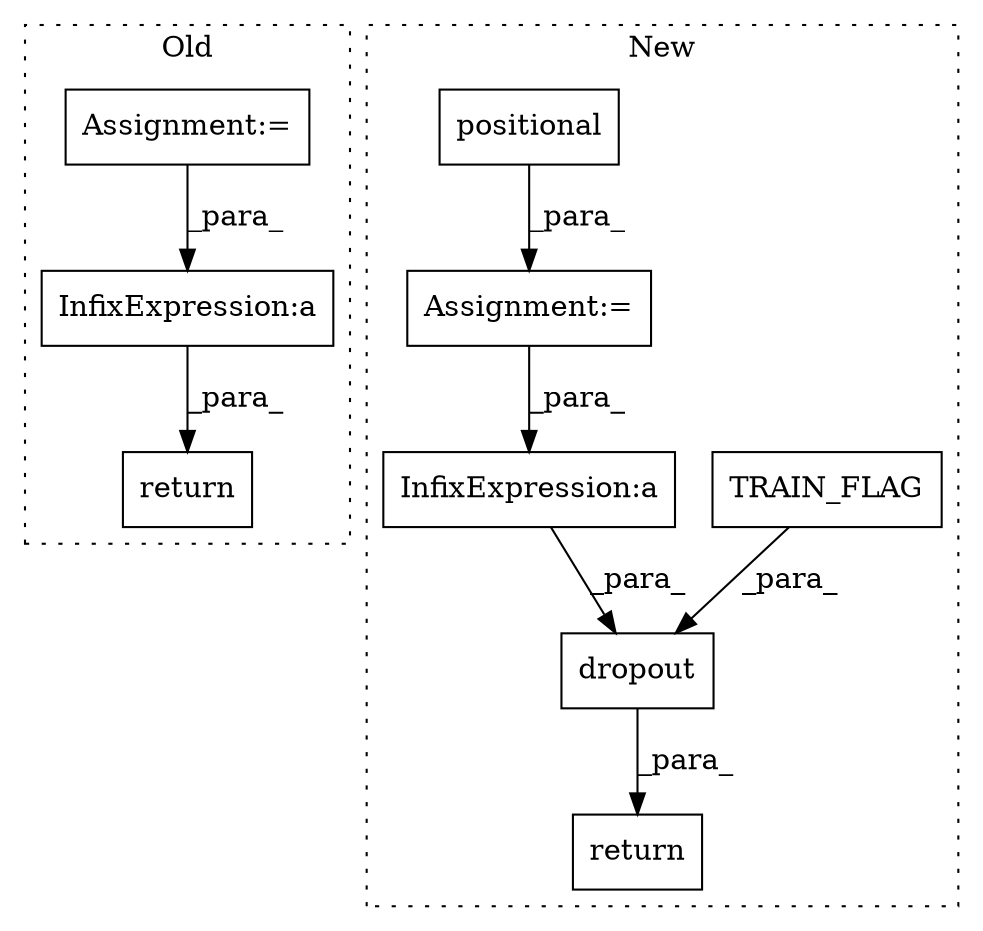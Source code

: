 digraph G {
subgraph cluster0 {
1 [label="return" a="41" s="13522" l="7" shape="box"];
3 [label="InfixExpression:a" a="27" s="13531" l="3" shape="box"];
6 [label="Assignment:=" a="7" s="13286" l="4" shape="box"];
label = "Old";
style="dotted";
}
subgraph cluster1 {
2 [label="TRAIN_FLAG" a="32" s="10593" l="12" shape="box"];
4 [label="dropout" a="32" s="10577,10605" l="8,1" shape="box"];
5 [label="InfixExpression:a" a="27" s="10586" l="3" shape="box"];
7 [label="Assignment:=" a="7" s="10540" l="1" shape="box"];
8 [label="return" a="41" s="10565" l="7" shape="box"];
9 [label="positional" a="32" s="10546,10558" l="11,1" shape="box"];
label = "New";
style="dotted";
}
2 -> 4 [label="_para_"];
3 -> 1 [label="_para_"];
4 -> 8 [label="_para_"];
5 -> 4 [label="_para_"];
6 -> 3 [label="_para_"];
7 -> 5 [label="_para_"];
9 -> 7 [label="_para_"];
}